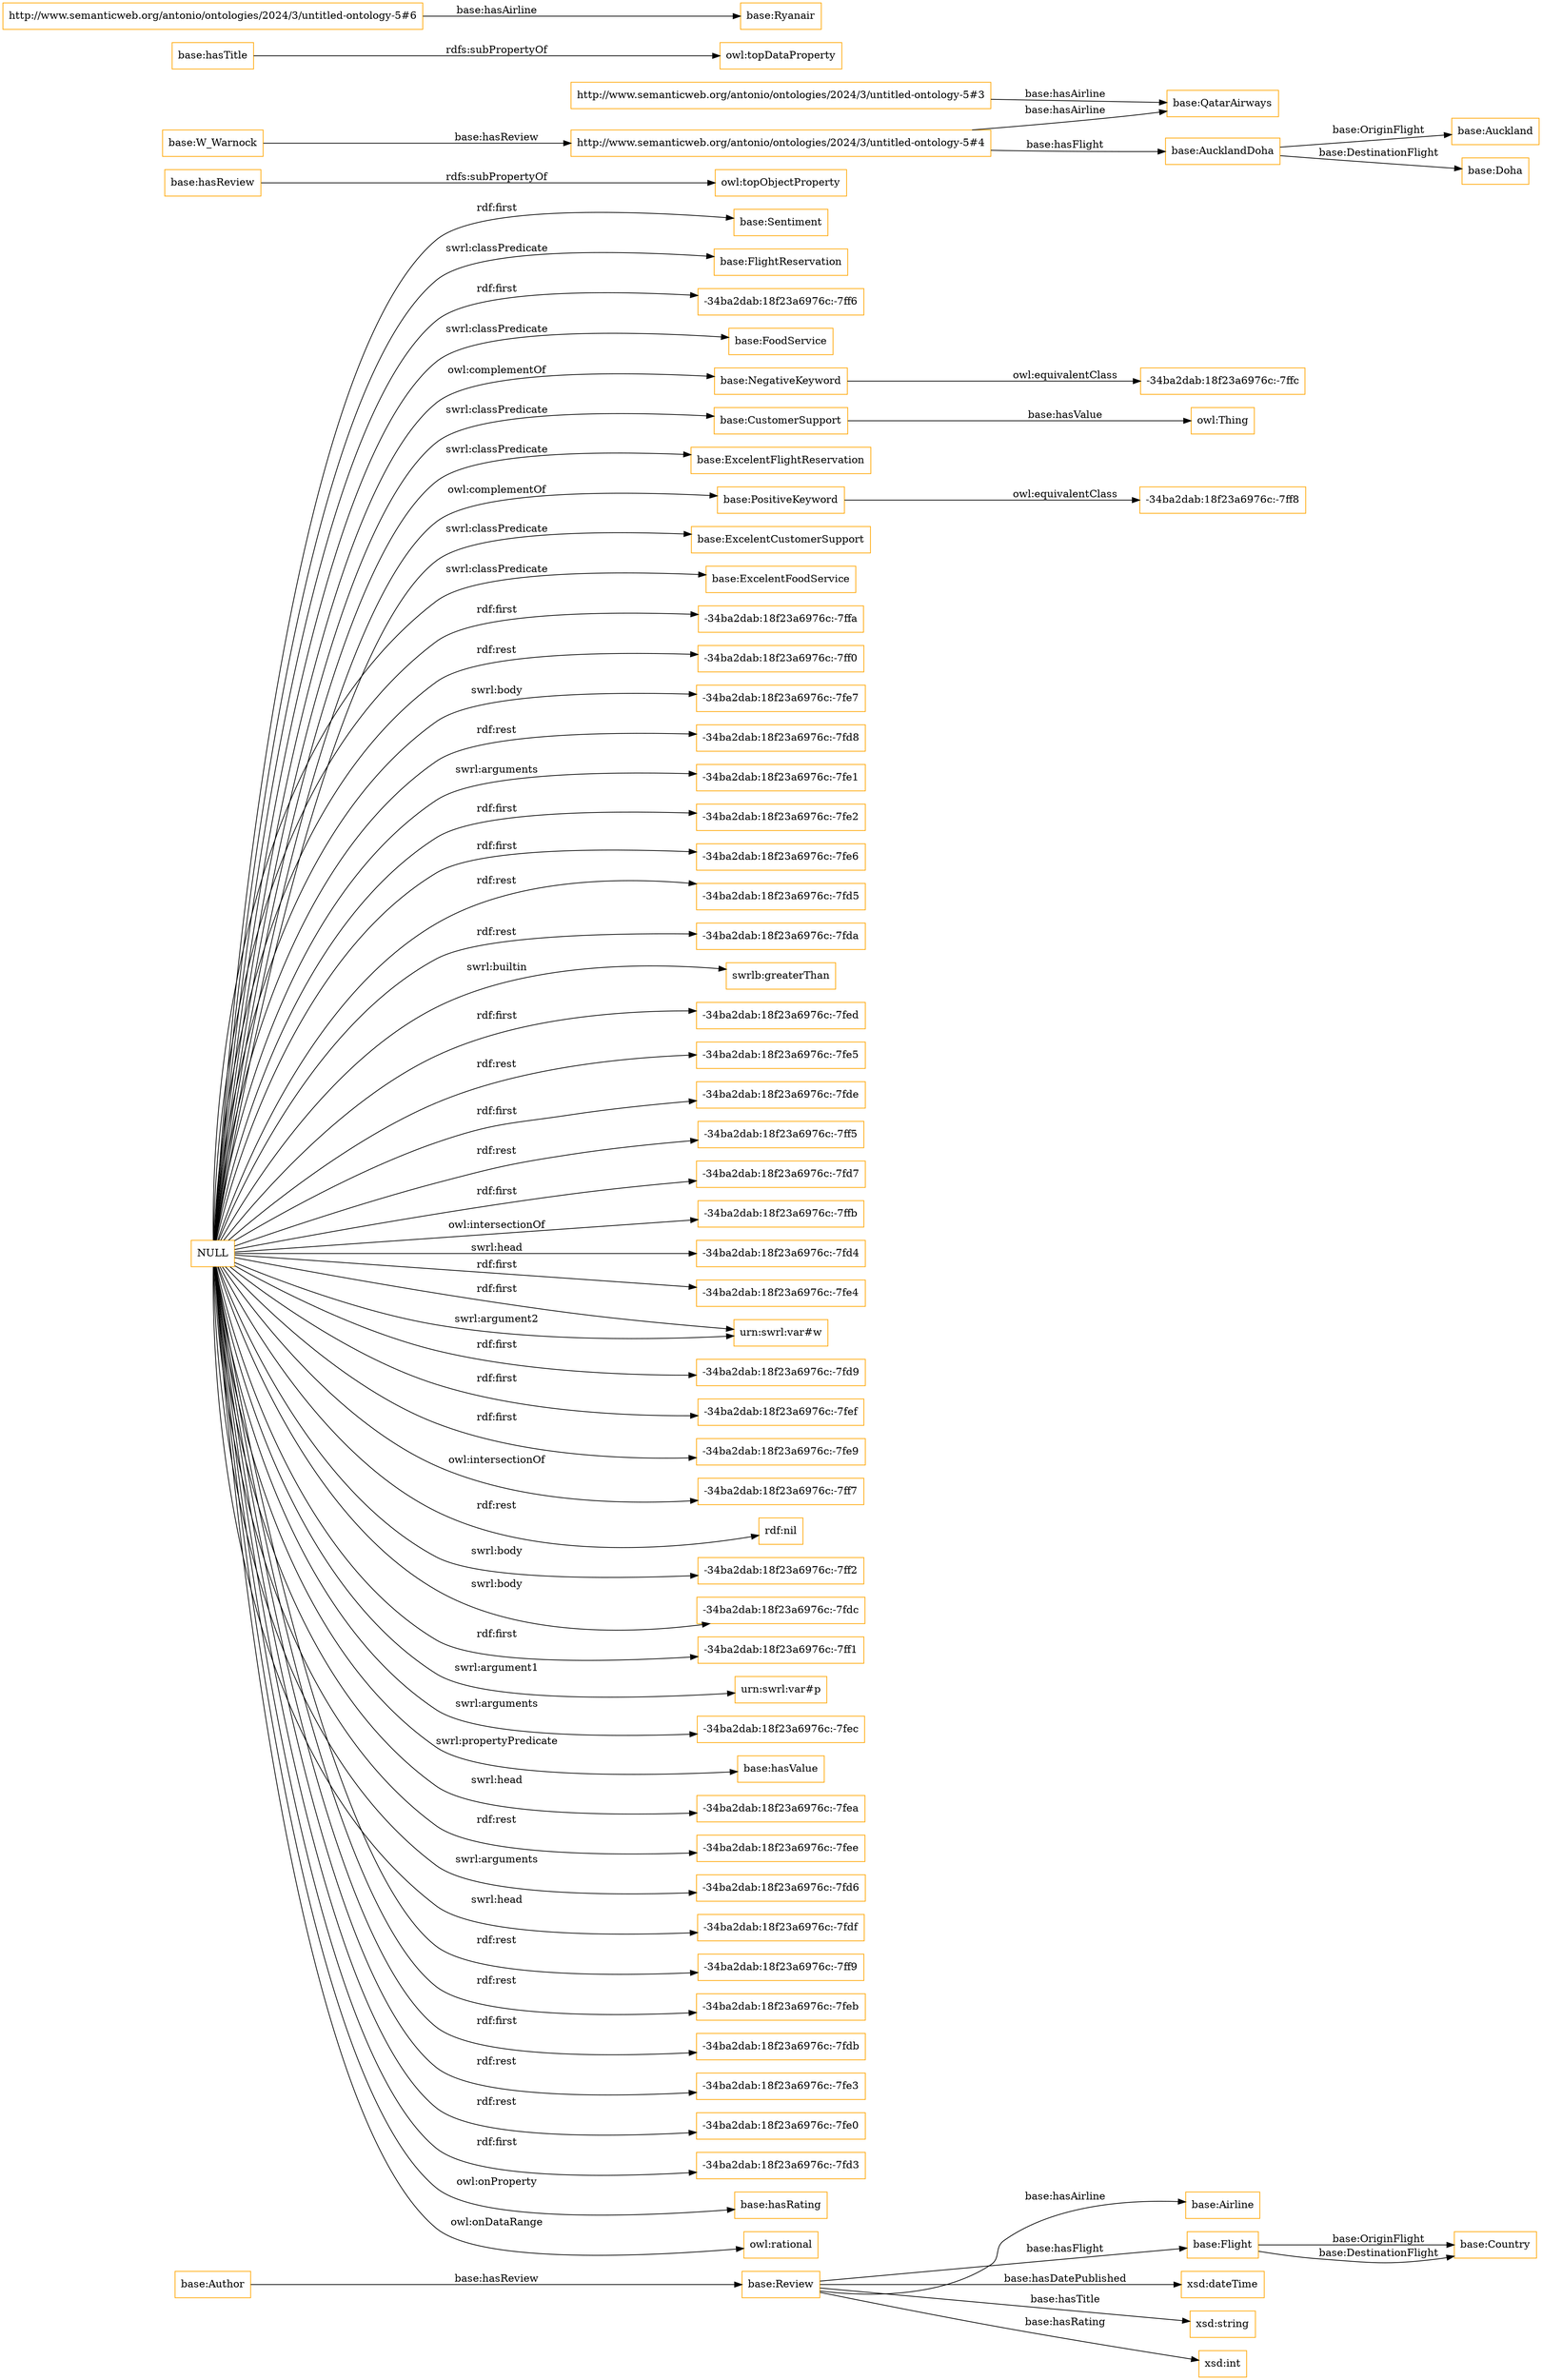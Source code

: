 digraph ar2dtool_diagram { 
rankdir=LR;
size="1501"
node [shape = rectangle, color="orange"]; "base:Review" "-34ba2dab:18f23a6976c:-7ffc" "base:Sentiment" "base:FlightReservation" "-34ba2dab:18f23a6976c:-7ff6" "base:Airline" "base:FoodService" "base:NegativeKeyword" "base:CustomerSupport" "base:Country" "-34ba2dab:18f23a6976c:-7ff8" "base:ExcelentFlightReservation" "base:PositiveKeyword" "base:ExcelentCustomerSupport" "base:Flight" "base:ExcelentFoodService" "base:Author" "-34ba2dab:18f23a6976c:-7ffa" ; /*classes style*/
	"NULL" -> "-34ba2dab:18f23a6976c:-7ffa" [ label = "rdf:first" ];
	"NULL" -> "-34ba2dab:18f23a6976c:-7ff0" [ label = "rdf:rest" ];
	"NULL" -> "-34ba2dab:18f23a6976c:-7fe7" [ label = "swrl:body" ];
	"NULL" -> "-34ba2dab:18f23a6976c:-7fd8" [ label = "rdf:rest" ];
	"NULL" -> "-34ba2dab:18f23a6976c:-7fe1" [ label = "swrl:arguments" ];
	"NULL" -> "-34ba2dab:18f23a6976c:-7fe2" [ label = "rdf:first" ];
	"NULL" -> "-34ba2dab:18f23a6976c:-7fe6" [ label = "rdf:first" ];
	"NULL" -> "base:Sentiment" [ label = "rdf:first" ];
	"NULL" -> "base:FoodService" [ label = "swrl:classPredicate" ];
	"NULL" -> "-34ba2dab:18f23a6976c:-7fd5" [ label = "rdf:rest" ];
	"NULL" -> "-34ba2dab:18f23a6976c:-7fda" [ label = "rdf:rest" ];
	"NULL" -> "swrlb:greaterThan" [ label = "swrl:builtin" ];
	"NULL" -> "-34ba2dab:18f23a6976c:-7fed" [ label = "rdf:first" ];
	"NULL" -> "-34ba2dab:18f23a6976c:-7fe5" [ label = "rdf:rest" ];
	"NULL" -> "-34ba2dab:18f23a6976c:-7fde" [ label = "rdf:first" ];
	"NULL" -> "base:ExcelentFlightReservation" [ label = "swrl:classPredicate" ];
	"NULL" -> "-34ba2dab:18f23a6976c:-7ff5" [ label = "rdf:rest" ];
	"NULL" -> "base:NegativeKeyword" [ label = "owl:complementOf" ];
	"NULL" -> "-34ba2dab:18f23a6976c:-7ff6" [ label = "rdf:first" ];
	"NULL" -> "-34ba2dab:18f23a6976c:-7fd7" [ label = "rdf:first" ];
	"NULL" -> "-34ba2dab:18f23a6976c:-7ffb" [ label = "owl:intersectionOf" ];
	"NULL" -> "-34ba2dab:18f23a6976c:-7fd4" [ label = "swrl:head" ];
	"NULL" -> "-34ba2dab:18f23a6976c:-7fe4" [ label = "rdf:first" ];
	"NULL" -> "urn:swrl:var#w" [ label = "rdf:first" ];
	"NULL" -> "-34ba2dab:18f23a6976c:-7fd9" [ label = "rdf:first" ];
	"NULL" -> "-34ba2dab:18f23a6976c:-7fef" [ label = "rdf:first" ];
	"NULL" -> "urn:swrl:var#w" [ label = "swrl:argument2" ];
	"NULL" -> "-34ba2dab:18f23a6976c:-7fe9" [ label = "rdf:first" ];
	"NULL" -> "-34ba2dab:18f23a6976c:-7ff7" [ label = "owl:intersectionOf" ];
	"NULL" -> "rdf:nil" [ label = "rdf:rest" ];
	"NULL" -> "-34ba2dab:18f23a6976c:-7ff2" [ label = "swrl:body" ];
	"NULL" -> "base:ExcelentCustomerSupport" [ label = "swrl:classPredicate" ];
	"NULL" -> "-34ba2dab:18f23a6976c:-7fdc" [ label = "swrl:body" ];
	"NULL" -> "-34ba2dab:18f23a6976c:-7ff1" [ label = "rdf:first" ];
	"NULL" -> "urn:swrl:var#p" [ label = "swrl:argument1" ];
	"NULL" -> "-34ba2dab:18f23a6976c:-7fec" [ label = "swrl:arguments" ];
	"NULL" -> "base:hasValue" [ label = "swrl:propertyPredicate" ];
	"NULL" -> "base:ExcelentFoodService" [ label = "swrl:classPredicate" ];
	"NULL" -> "base:FlightReservation" [ label = "swrl:classPredicate" ];
	"NULL" -> "-34ba2dab:18f23a6976c:-7fea" [ label = "swrl:head" ];
	"NULL" -> "-34ba2dab:18f23a6976c:-7fee" [ label = "rdf:rest" ];
	"NULL" -> "-34ba2dab:18f23a6976c:-7fd6" [ label = "swrl:arguments" ];
	"NULL" -> "base:CustomerSupport" [ label = "swrl:classPredicate" ];
	"NULL" -> "-34ba2dab:18f23a6976c:-7fdf" [ label = "swrl:head" ];
	"NULL" -> "-34ba2dab:18f23a6976c:-7ff9" [ label = "rdf:rest" ];
	"NULL" -> "-34ba2dab:18f23a6976c:-7feb" [ label = "rdf:rest" ];
	"NULL" -> "-34ba2dab:18f23a6976c:-7fdb" [ label = "rdf:first" ];
	"NULL" -> "-34ba2dab:18f23a6976c:-7fe3" [ label = "rdf:rest" ];
	"NULL" -> "base:PositiveKeyword" [ label = "owl:complementOf" ];
	"NULL" -> "-34ba2dab:18f23a6976c:-7fe0" [ label = "rdf:rest" ];
	"NULL" -> "-34ba2dab:18f23a6976c:-7fd3" [ label = "rdf:first" ];
	"NULL" -> "base:hasRating" [ label = "owl:onProperty" ];
	"NULL" -> "owl:rational" [ label = "owl:onDataRange" ];
	"base:hasReview" -> "owl:topObjectProperty" [ label = "rdfs:subPropertyOf" ];
	"http://www.semanticweb.org/antonio/ontologies/2024/3/untitled-ontology-5#4" -> "base:AucklandDoha" [ label = "base:hasFlight" ];
	"http://www.semanticweb.org/antonio/ontologies/2024/3/untitled-ontology-5#4" -> "base:QatarAirways" [ label = "base:hasAirline" ];
	"base:NegativeKeyword" -> "-34ba2dab:18f23a6976c:-7ffc" [ label = "owl:equivalentClass" ];
	"http://www.semanticweb.org/antonio/ontologies/2024/3/untitled-ontology-5#3" -> "base:QatarAirways" [ label = "base:hasAirline" ];
	"base:W_Warnock" -> "http://www.semanticweb.org/antonio/ontologies/2024/3/untitled-ontology-5#4" [ label = "base:hasReview" ];
	"base:PositiveKeyword" -> "-34ba2dab:18f23a6976c:-7ff8" [ label = "owl:equivalentClass" ];
	"base:AucklandDoha" -> "base:Auckland" [ label = "base:OriginFlight" ];
	"base:AucklandDoha" -> "base:Doha" [ label = "base:DestinationFlight" ];
	"base:hasTitle" -> "owl:topDataProperty" [ label = "rdfs:subPropertyOf" ];
	"http://www.semanticweb.org/antonio/ontologies/2024/3/untitled-ontology-5#6" -> "base:Ryanair" [ label = "base:hasAirline" ];
	"base:Review" -> "base:Flight" [ label = "base:hasFlight" ];
	"base:Review" -> "xsd:dateTime" [ label = "base:hasDatePublished" ];
	"base:CustomerSupport" -> "owl:Thing" [ label = "base:hasValue" ];
	"base:Review" -> "xsd:string" [ label = "base:hasTitle" ];
	"base:Flight" -> "base:Country" [ label = "base:OriginFlight" ];
	"base:Review" -> "base:Airline" [ label = "base:hasAirline" ];
	"base:Review" -> "xsd:int" [ label = "base:hasRating" ];
	"base:Author" -> "base:Review" [ label = "base:hasReview" ];
	"base:Flight" -> "base:Country" [ label = "base:DestinationFlight" ];

}
